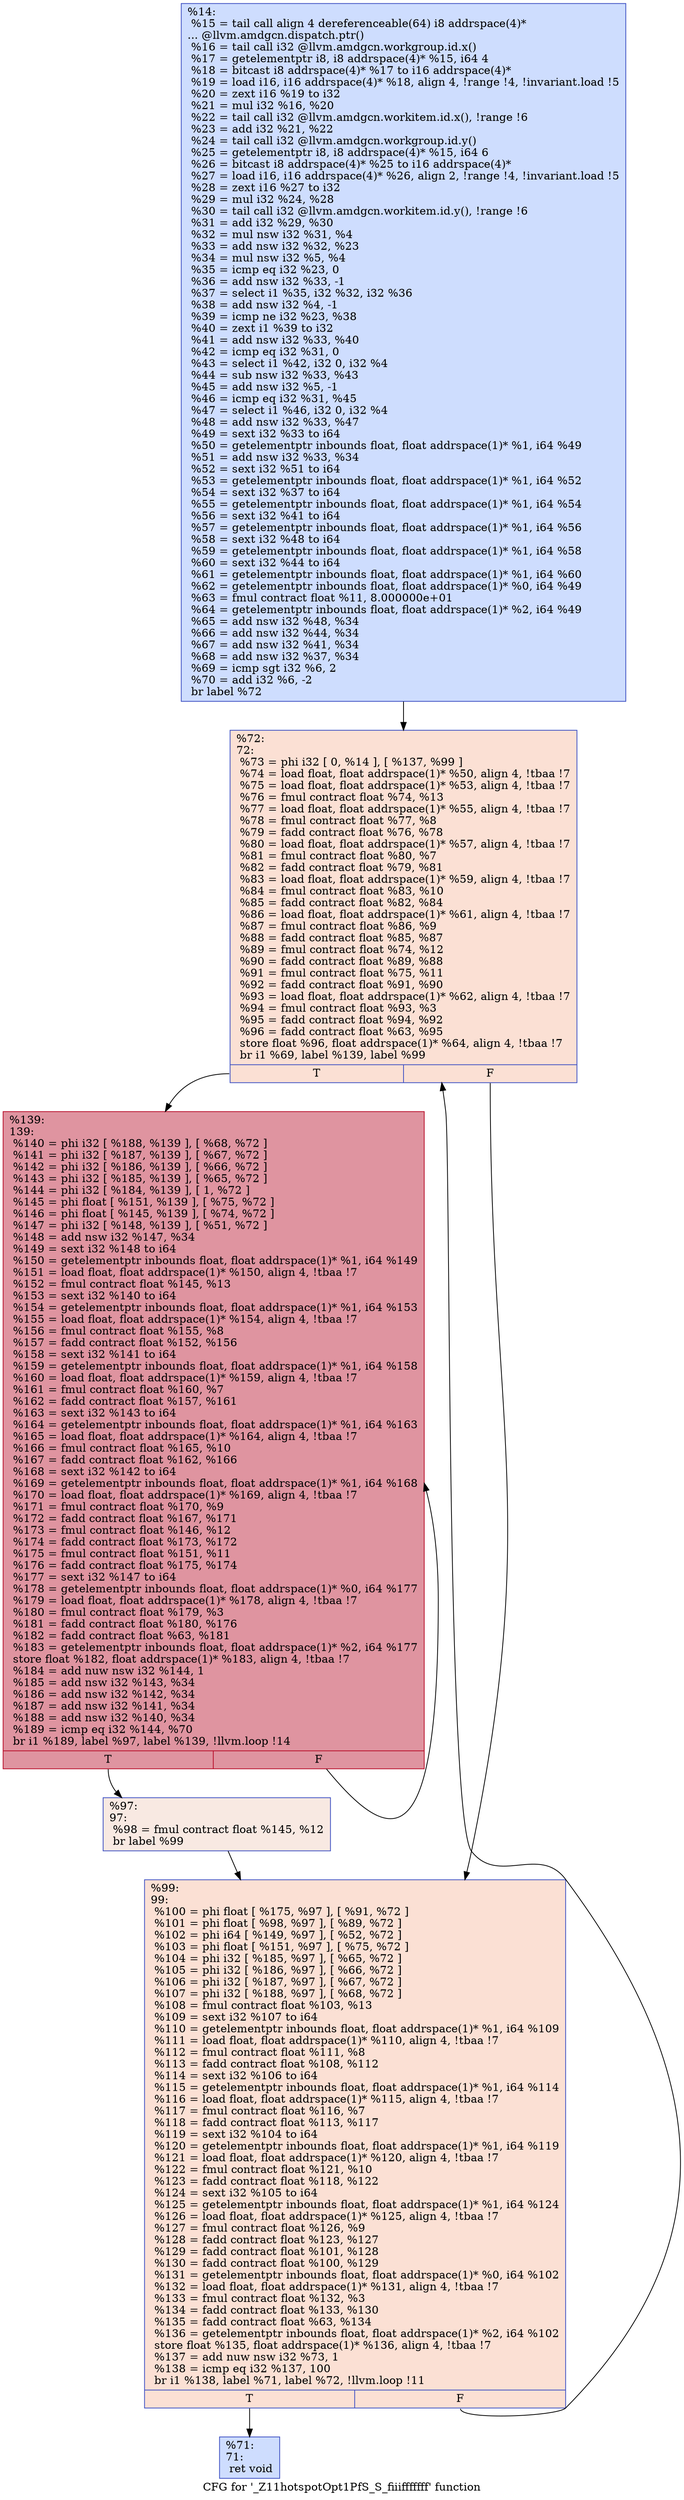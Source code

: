 digraph "CFG for '_Z11hotspotOpt1PfS_S_fiiifffffff' function" {
	label="CFG for '_Z11hotspotOpt1PfS_S_fiiifffffff' function";

	Node0x5919460 [shape=record,color="#3d50c3ff", style=filled, fillcolor="#8fb1fe70",label="{%14:\l  %15 = tail call align 4 dereferenceable(64) i8 addrspace(4)*\l... @llvm.amdgcn.dispatch.ptr()\l  %16 = tail call i32 @llvm.amdgcn.workgroup.id.x()\l  %17 = getelementptr i8, i8 addrspace(4)* %15, i64 4\l  %18 = bitcast i8 addrspace(4)* %17 to i16 addrspace(4)*\l  %19 = load i16, i16 addrspace(4)* %18, align 4, !range !4, !invariant.load !5\l  %20 = zext i16 %19 to i32\l  %21 = mul i32 %16, %20\l  %22 = tail call i32 @llvm.amdgcn.workitem.id.x(), !range !6\l  %23 = add i32 %21, %22\l  %24 = tail call i32 @llvm.amdgcn.workgroup.id.y()\l  %25 = getelementptr i8, i8 addrspace(4)* %15, i64 6\l  %26 = bitcast i8 addrspace(4)* %25 to i16 addrspace(4)*\l  %27 = load i16, i16 addrspace(4)* %26, align 2, !range !4, !invariant.load !5\l  %28 = zext i16 %27 to i32\l  %29 = mul i32 %24, %28\l  %30 = tail call i32 @llvm.amdgcn.workitem.id.y(), !range !6\l  %31 = add i32 %29, %30\l  %32 = mul nsw i32 %31, %4\l  %33 = add nsw i32 %32, %23\l  %34 = mul nsw i32 %5, %4\l  %35 = icmp eq i32 %23, 0\l  %36 = add nsw i32 %33, -1\l  %37 = select i1 %35, i32 %32, i32 %36\l  %38 = add nsw i32 %4, -1\l  %39 = icmp ne i32 %23, %38\l  %40 = zext i1 %39 to i32\l  %41 = add nsw i32 %33, %40\l  %42 = icmp eq i32 %31, 0\l  %43 = select i1 %42, i32 0, i32 %4\l  %44 = sub nsw i32 %33, %43\l  %45 = add nsw i32 %5, -1\l  %46 = icmp eq i32 %31, %45\l  %47 = select i1 %46, i32 0, i32 %4\l  %48 = add nsw i32 %33, %47\l  %49 = sext i32 %33 to i64\l  %50 = getelementptr inbounds float, float addrspace(1)* %1, i64 %49\l  %51 = add nsw i32 %33, %34\l  %52 = sext i32 %51 to i64\l  %53 = getelementptr inbounds float, float addrspace(1)* %1, i64 %52\l  %54 = sext i32 %37 to i64\l  %55 = getelementptr inbounds float, float addrspace(1)* %1, i64 %54\l  %56 = sext i32 %41 to i64\l  %57 = getelementptr inbounds float, float addrspace(1)* %1, i64 %56\l  %58 = sext i32 %48 to i64\l  %59 = getelementptr inbounds float, float addrspace(1)* %1, i64 %58\l  %60 = sext i32 %44 to i64\l  %61 = getelementptr inbounds float, float addrspace(1)* %1, i64 %60\l  %62 = getelementptr inbounds float, float addrspace(1)* %0, i64 %49\l  %63 = fmul contract float %11, 8.000000e+01\l  %64 = getelementptr inbounds float, float addrspace(1)* %2, i64 %49\l  %65 = add nsw i32 %48, %34\l  %66 = add nsw i32 %44, %34\l  %67 = add nsw i32 %41, %34\l  %68 = add nsw i32 %37, %34\l  %69 = icmp sgt i32 %6, 2\l  %70 = add i32 %6, -2\l  br label %72\l}"];
	Node0x5919460 -> Node0x591fd00;
	Node0x591fe00 [shape=record,color="#3d50c3ff", style=filled, fillcolor="#8fb1fe70",label="{%71:\l71:                                               \l  ret void\l}"];
	Node0x591fd00 [shape=record,color="#3d50c3ff", style=filled, fillcolor="#f7b99e70",label="{%72:\l72:                                               \l  %73 = phi i32 [ 0, %14 ], [ %137, %99 ]\l  %74 = load float, float addrspace(1)* %50, align 4, !tbaa !7\l  %75 = load float, float addrspace(1)* %53, align 4, !tbaa !7\l  %76 = fmul contract float %74, %13\l  %77 = load float, float addrspace(1)* %55, align 4, !tbaa !7\l  %78 = fmul contract float %77, %8\l  %79 = fadd contract float %76, %78\l  %80 = load float, float addrspace(1)* %57, align 4, !tbaa !7\l  %81 = fmul contract float %80, %7\l  %82 = fadd contract float %79, %81\l  %83 = load float, float addrspace(1)* %59, align 4, !tbaa !7\l  %84 = fmul contract float %83, %10\l  %85 = fadd contract float %82, %84\l  %86 = load float, float addrspace(1)* %61, align 4, !tbaa !7\l  %87 = fmul contract float %86, %9\l  %88 = fadd contract float %85, %87\l  %89 = fmul contract float %74, %12\l  %90 = fadd contract float %89, %88\l  %91 = fmul contract float %75, %11\l  %92 = fadd contract float %91, %90\l  %93 = load float, float addrspace(1)* %62, align 4, !tbaa !7\l  %94 = fmul contract float %93, %3\l  %95 = fadd contract float %94, %92\l  %96 = fadd contract float %63, %95\l  store float %96, float addrspace(1)* %64, align 4, !tbaa !7\l  br i1 %69, label %139, label %99\l|{<s0>T|<s1>F}}"];
	Node0x591fd00:s0 -> Node0x5921430;
	Node0x591fd00:s1 -> Node0x591ff10;
	Node0x5921570 [shape=record,color="#3d50c3ff", style=filled, fillcolor="#efcebd70",label="{%97:\l97:                                               \l  %98 = fmul contract float %145, %12\l  br label %99\l}"];
	Node0x5921570 -> Node0x591ff10;
	Node0x591ff10 [shape=record,color="#3d50c3ff", style=filled, fillcolor="#f7b99e70",label="{%99:\l99:                                               \l  %100 = phi float [ %175, %97 ], [ %91, %72 ]\l  %101 = phi float [ %98, %97 ], [ %89, %72 ]\l  %102 = phi i64 [ %149, %97 ], [ %52, %72 ]\l  %103 = phi float [ %151, %97 ], [ %75, %72 ]\l  %104 = phi i32 [ %185, %97 ], [ %65, %72 ]\l  %105 = phi i32 [ %186, %97 ], [ %66, %72 ]\l  %106 = phi i32 [ %187, %97 ], [ %67, %72 ]\l  %107 = phi i32 [ %188, %97 ], [ %68, %72 ]\l  %108 = fmul contract float %103, %13\l  %109 = sext i32 %107 to i64\l  %110 = getelementptr inbounds float, float addrspace(1)* %1, i64 %109\l  %111 = load float, float addrspace(1)* %110, align 4, !tbaa !7\l  %112 = fmul contract float %111, %8\l  %113 = fadd contract float %108, %112\l  %114 = sext i32 %106 to i64\l  %115 = getelementptr inbounds float, float addrspace(1)* %1, i64 %114\l  %116 = load float, float addrspace(1)* %115, align 4, !tbaa !7\l  %117 = fmul contract float %116, %7\l  %118 = fadd contract float %113, %117\l  %119 = sext i32 %104 to i64\l  %120 = getelementptr inbounds float, float addrspace(1)* %1, i64 %119\l  %121 = load float, float addrspace(1)* %120, align 4, !tbaa !7\l  %122 = fmul contract float %121, %10\l  %123 = fadd contract float %118, %122\l  %124 = sext i32 %105 to i64\l  %125 = getelementptr inbounds float, float addrspace(1)* %1, i64 %124\l  %126 = load float, float addrspace(1)* %125, align 4, !tbaa !7\l  %127 = fmul contract float %126, %9\l  %128 = fadd contract float %123, %127\l  %129 = fadd contract float %101, %128\l  %130 = fadd contract float %100, %129\l  %131 = getelementptr inbounds float, float addrspace(1)* %0, i64 %102\l  %132 = load float, float addrspace(1)* %131, align 4, !tbaa !7\l  %133 = fmul contract float %132, %3\l  %134 = fadd contract float %133, %130\l  %135 = fadd contract float %63, %134\l  %136 = getelementptr inbounds float, float addrspace(1)* %2, i64 %102\l  store float %135, float addrspace(1)* %136, align 4, !tbaa !7\l  %137 = add nuw nsw i32 %73, 1\l  %138 = icmp eq i32 %137, 100\l  br i1 %138, label %71, label %72, !llvm.loop !11\l|{<s0>T|<s1>F}}"];
	Node0x591ff10:s0 -> Node0x591fe00;
	Node0x591ff10:s1 -> Node0x591fd00;
	Node0x5921430 [shape=record,color="#b70d28ff", style=filled, fillcolor="#b70d2870",label="{%139:\l139:                                              \l  %140 = phi i32 [ %188, %139 ], [ %68, %72 ]\l  %141 = phi i32 [ %187, %139 ], [ %67, %72 ]\l  %142 = phi i32 [ %186, %139 ], [ %66, %72 ]\l  %143 = phi i32 [ %185, %139 ], [ %65, %72 ]\l  %144 = phi i32 [ %184, %139 ], [ 1, %72 ]\l  %145 = phi float [ %151, %139 ], [ %75, %72 ]\l  %146 = phi float [ %145, %139 ], [ %74, %72 ]\l  %147 = phi i32 [ %148, %139 ], [ %51, %72 ]\l  %148 = add nsw i32 %147, %34\l  %149 = sext i32 %148 to i64\l  %150 = getelementptr inbounds float, float addrspace(1)* %1, i64 %149\l  %151 = load float, float addrspace(1)* %150, align 4, !tbaa !7\l  %152 = fmul contract float %145, %13\l  %153 = sext i32 %140 to i64\l  %154 = getelementptr inbounds float, float addrspace(1)* %1, i64 %153\l  %155 = load float, float addrspace(1)* %154, align 4, !tbaa !7\l  %156 = fmul contract float %155, %8\l  %157 = fadd contract float %152, %156\l  %158 = sext i32 %141 to i64\l  %159 = getelementptr inbounds float, float addrspace(1)* %1, i64 %158\l  %160 = load float, float addrspace(1)* %159, align 4, !tbaa !7\l  %161 = fmul contract float %160, %7\l  %162 = fadd contract float %157, %161\l  %163 = sext i32 %143 to i64\l  %164 = getelementptr inbounds float, float addrspace(1)* %1, i64 %163\l  %165 = load float, float addrspace(1)* %164, align 4, !tbaa !7\l  %166 = fmul contract float %165, %10\l  %167 = fadd contract float %162, %166\l  %168 = sext i32 %142 to i64\l  %169 = getelementptr inbounds float, float addrspace(1)* %1, i64 %168\l  %170 = load float, float addrspace(1)* %169, align 4, !tbaa !7\l  %171 = fmul contract float %170, %9\l  %172 = fadd contract float %167, %171\l  %173 = fmul contract float %146, %12\l  %174 = fadd contract float %173, %172\l  %175 = fmul contract float %151, %11\l  %176 = fadd contract float %175, %174\l  %177 = sext i32 %147 to i64\l  %178 = getelementptr inbounds float, float addrspace(1)* %0, i64 %177\l  %179 = load float, float addrspace(1)* %178, align 4, !tbaa !7\l  %180 = fmul contract float %179, %3\l  %181 = fadd contract float %180, %176\l  %182 = fadd contract float %63, %181\l  %183 = getelementptr inbounds float, float addrspace(1)* %2, i64 %177\l  store float %182, float addrspace(1)* %183, align 4, !tbaa !7\l  %184 = add nuw nsw i32 %144, 1\l  %185 = add nsw i32 %143, %34\l  %186 = add nsw i32 %142, %34\l  %187 = add nsw i32 %141, %34\l  %188 = add nsw i32 %140, %34\l  %189 = icmp eq i32 %144, %70\l  br i1 %189, label %97, label %139, !llvm.loop !14\l|{<s0>T|<s1>F}}"];
	Node0x5921430:s0 -> Node0x5921570;
	Node0x5921430:s1 -> Node0x5921430;
}
